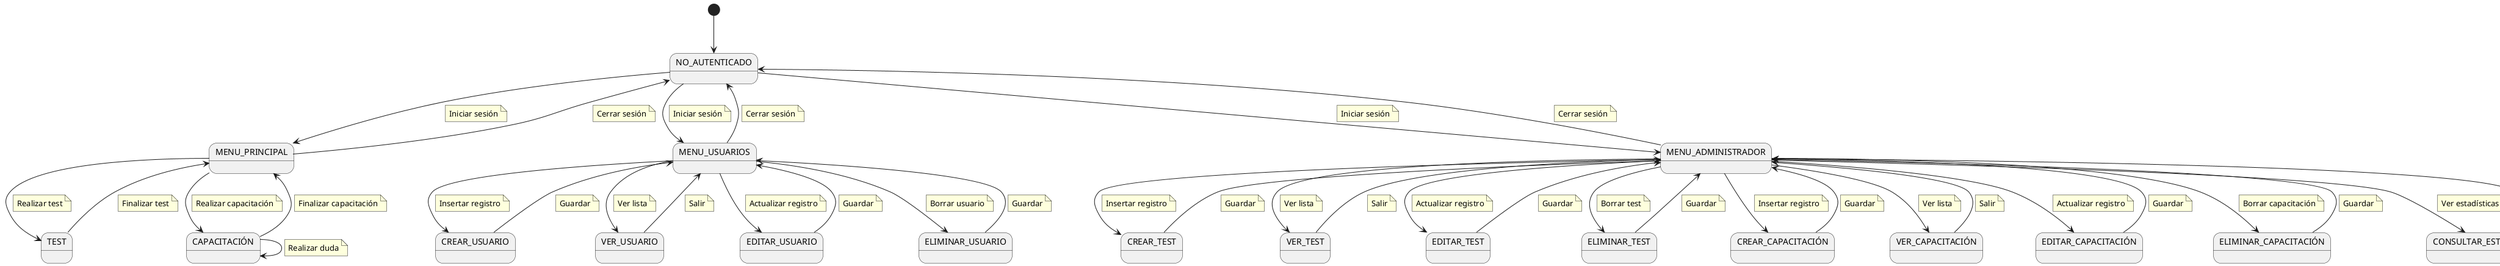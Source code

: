 @startuml

state "NO_AUTENTICADO" as NoAuth
state "MENU_PRINCIPAL" as Menu
state "MENU_USUARIOS" as Menu_usuarios
state "MENU_ADMINISTRADOR" as Menu_administrador
state "TEST" as Test
state "CAPACITACIÓN" as Capacitación
state "CREAR_USUARIO" as Crear_usuario
state "VER_USUARIO" as Ver_usuario
state "EDITAR_USUARIO" as Editar_usuario
state "ELIMINAR_USUARIO" as Eliminar_usuario
state "CREAR_TEST" as Crear_test
state "VER_TEST" as Ver_test
state "EDITAR_TEST" as Editar_test
state "ELIMINAR_TEST" as Eliminar_test
state "CREAR_CAPACITACIÓN" as Crear_capacitación
state "VER_CAPACITACIÓN" as Ver_capacitación
state "EDITAR_CAPACITACIÓN" as Editar_capacitación
state "ELIMINAR_CAPACITACIÓN" as Eliminar_capacitación
state "CONSULTAR_ESTADÍSTICAS" as Consultar_estadísticas



[*] --> NoAuth

NoAuth --> Menu
    note on link
        Iniciar sesión
    end note

Menu --> NoAuth
    note on link
        Cerrar sesión
    end note

Menu --> Test
    note on link
        Realizar test
    end note

Menu --> Capacitación
    note on link
        Realizar capacitación
    end note

Capacitación --> Menu
    note on link
        Finalizar capacitación
    end note

Capacitación --> Capacitación
    note on link
        Realizar duda
    end note

Test --> Menu
    note on link
        Finalizar test
    end note

NoAuth --> Menu_usuarios
    note on link
        Iniciar sesión
    end note

Menu_usuarios --> NoAuth
    note on link
        Cerrar sesión
    end note

Menu_usuarios --> Crear_usuario
    note on link
        Insertar registro
    end note

Crear_usuario --> Menu_usuarios
    note on link
        Guardar
    end note

Menu_usuarios --> Editar_usuario
    note on link
        Actualizar registro
    end note

Editar_usuario --> Menu_usuarios
    note on link
        Guardar
    end note

Menu_usuarios --> Ver_usuario
    note on link
        Ver lista
    end note

Ver_usuario --> Menu_usuarios
    note on link
        Salir
    end note

Menu_usuarios --> Eliminar_usuario
    note on link
        Borrar usuario
    end note

Eliminar_usuario --> Menu_usuarios
    note on link
        Guardar
    end note

NoAuth --> Menu_administrador
    note on link
        Iniciar sesión
    end note

Menu_administrador --> NoAuth
    note on link
        Cerrar sesión
    end note

Menu_administrador --> Crear_test
    note on link
        Insertar registro
    end note

Crear_test --> Menu_administrador
    note on link
        Guardar
    end note

Menu_administrador --> Editar_test
    note on link
        Actualizar registro
    end note

Editar_test --> Menu_administrador
    note on link
        Guardar
    end note

Menu_administrador --> Ver_test
    note on link
        Ver lista
    end note

Ver_test --> Menu_administrador
    note on link
        Salir
    end note

Menu_administrador --> Eliminar_test
    note on link
        Borrar test
    end note

Eliminar_test --> Menu_administrador
    note on link
        Guardar
    end note

Menu_administrador --> Crear_capacitación
    note on link
        Insertar registro
    end note

Crear_capacitación --> Menu_administrador
    note on link
        Guardar
    end note

Menu_administrador --> Editar_capacitación
    note on link
        Actualizar registro
    end note

Editar_capacitación --> Menu_administrador
    note on link
        Guardar
    end note

Menu_administrador --> Ver_capacitación
    note on link
        Ver lista
    end note

Ver_capacitación --> Menu_administrador
    note on link
        Salir
    end note

Menu_administrador --> Eliminar_capacitación
    note on link
        Borrar capacitación
    end note

Eliminar_capacitación --> Menu_administrador
    note on link
        Guardar
    end note

Menu_administrador --> Consultar_estadísticas
    note on link
        Ver estadísticas
    end note

Consultar_estadísticas --> Menu_administrador
    note on link
        Salir
    end note

@enduml